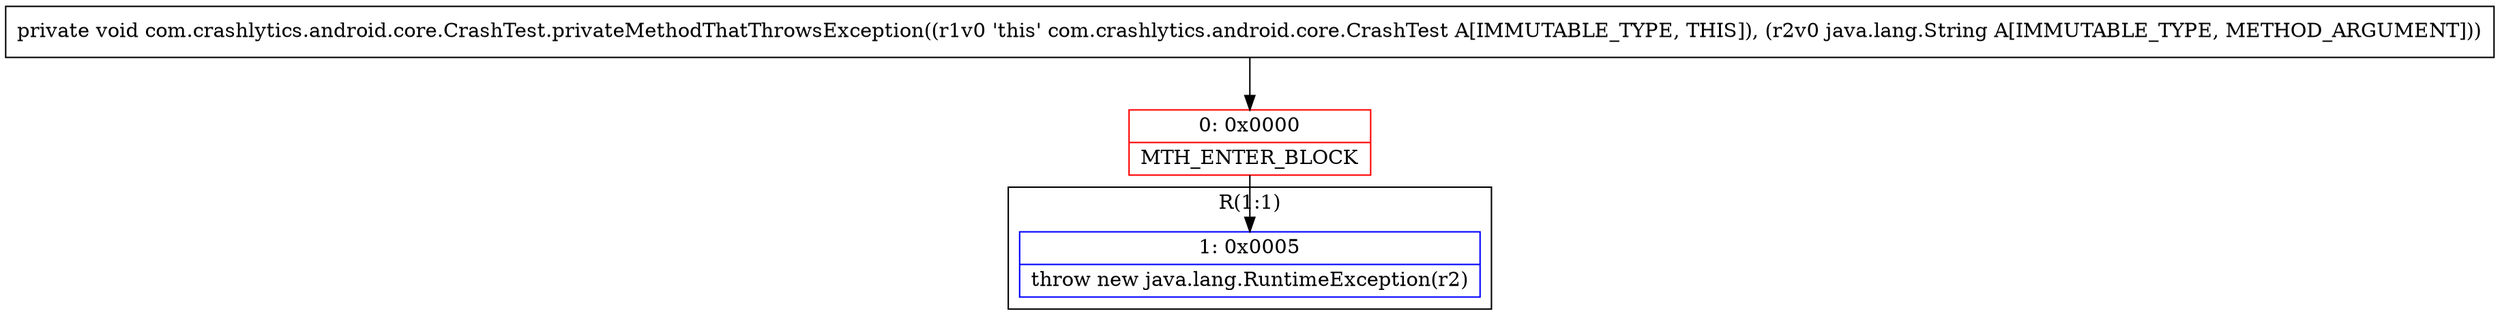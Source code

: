 digraph "CFG forcom.crashlytics.android.core.CrashTest.privateMethodThatThrowsException(Ljava\/lang\/String;)V" {
subgraph cluster_Region_922048305 {
label = "R(1:1)";
node [shape=record,color=blue];
Node_1 [shape=record,label="{1\:\ 0x0005|throw new java.lang.RuntimeException(r2)\l}"];
}
Node_0 [shape=record,color=red,label="{0\:\ 0x0000|MTH_ENTER_BLOCK\l}"];
MethodNode[shape=record,label="{private void com.crashlytics.android.core.CrashTest.privateMethodThatThrowsException((r1v0 'this' com.crashlytics.android.core.CrashTest A[IMMUTABLE_TYPE, THIS]), (r2v0 java.lang.String A[IMMUTABLE_TYPE, METHOD_ARGUMENT])) }"];
MethodNode -> Node_0;
Node_0 -> Node_1;
}

